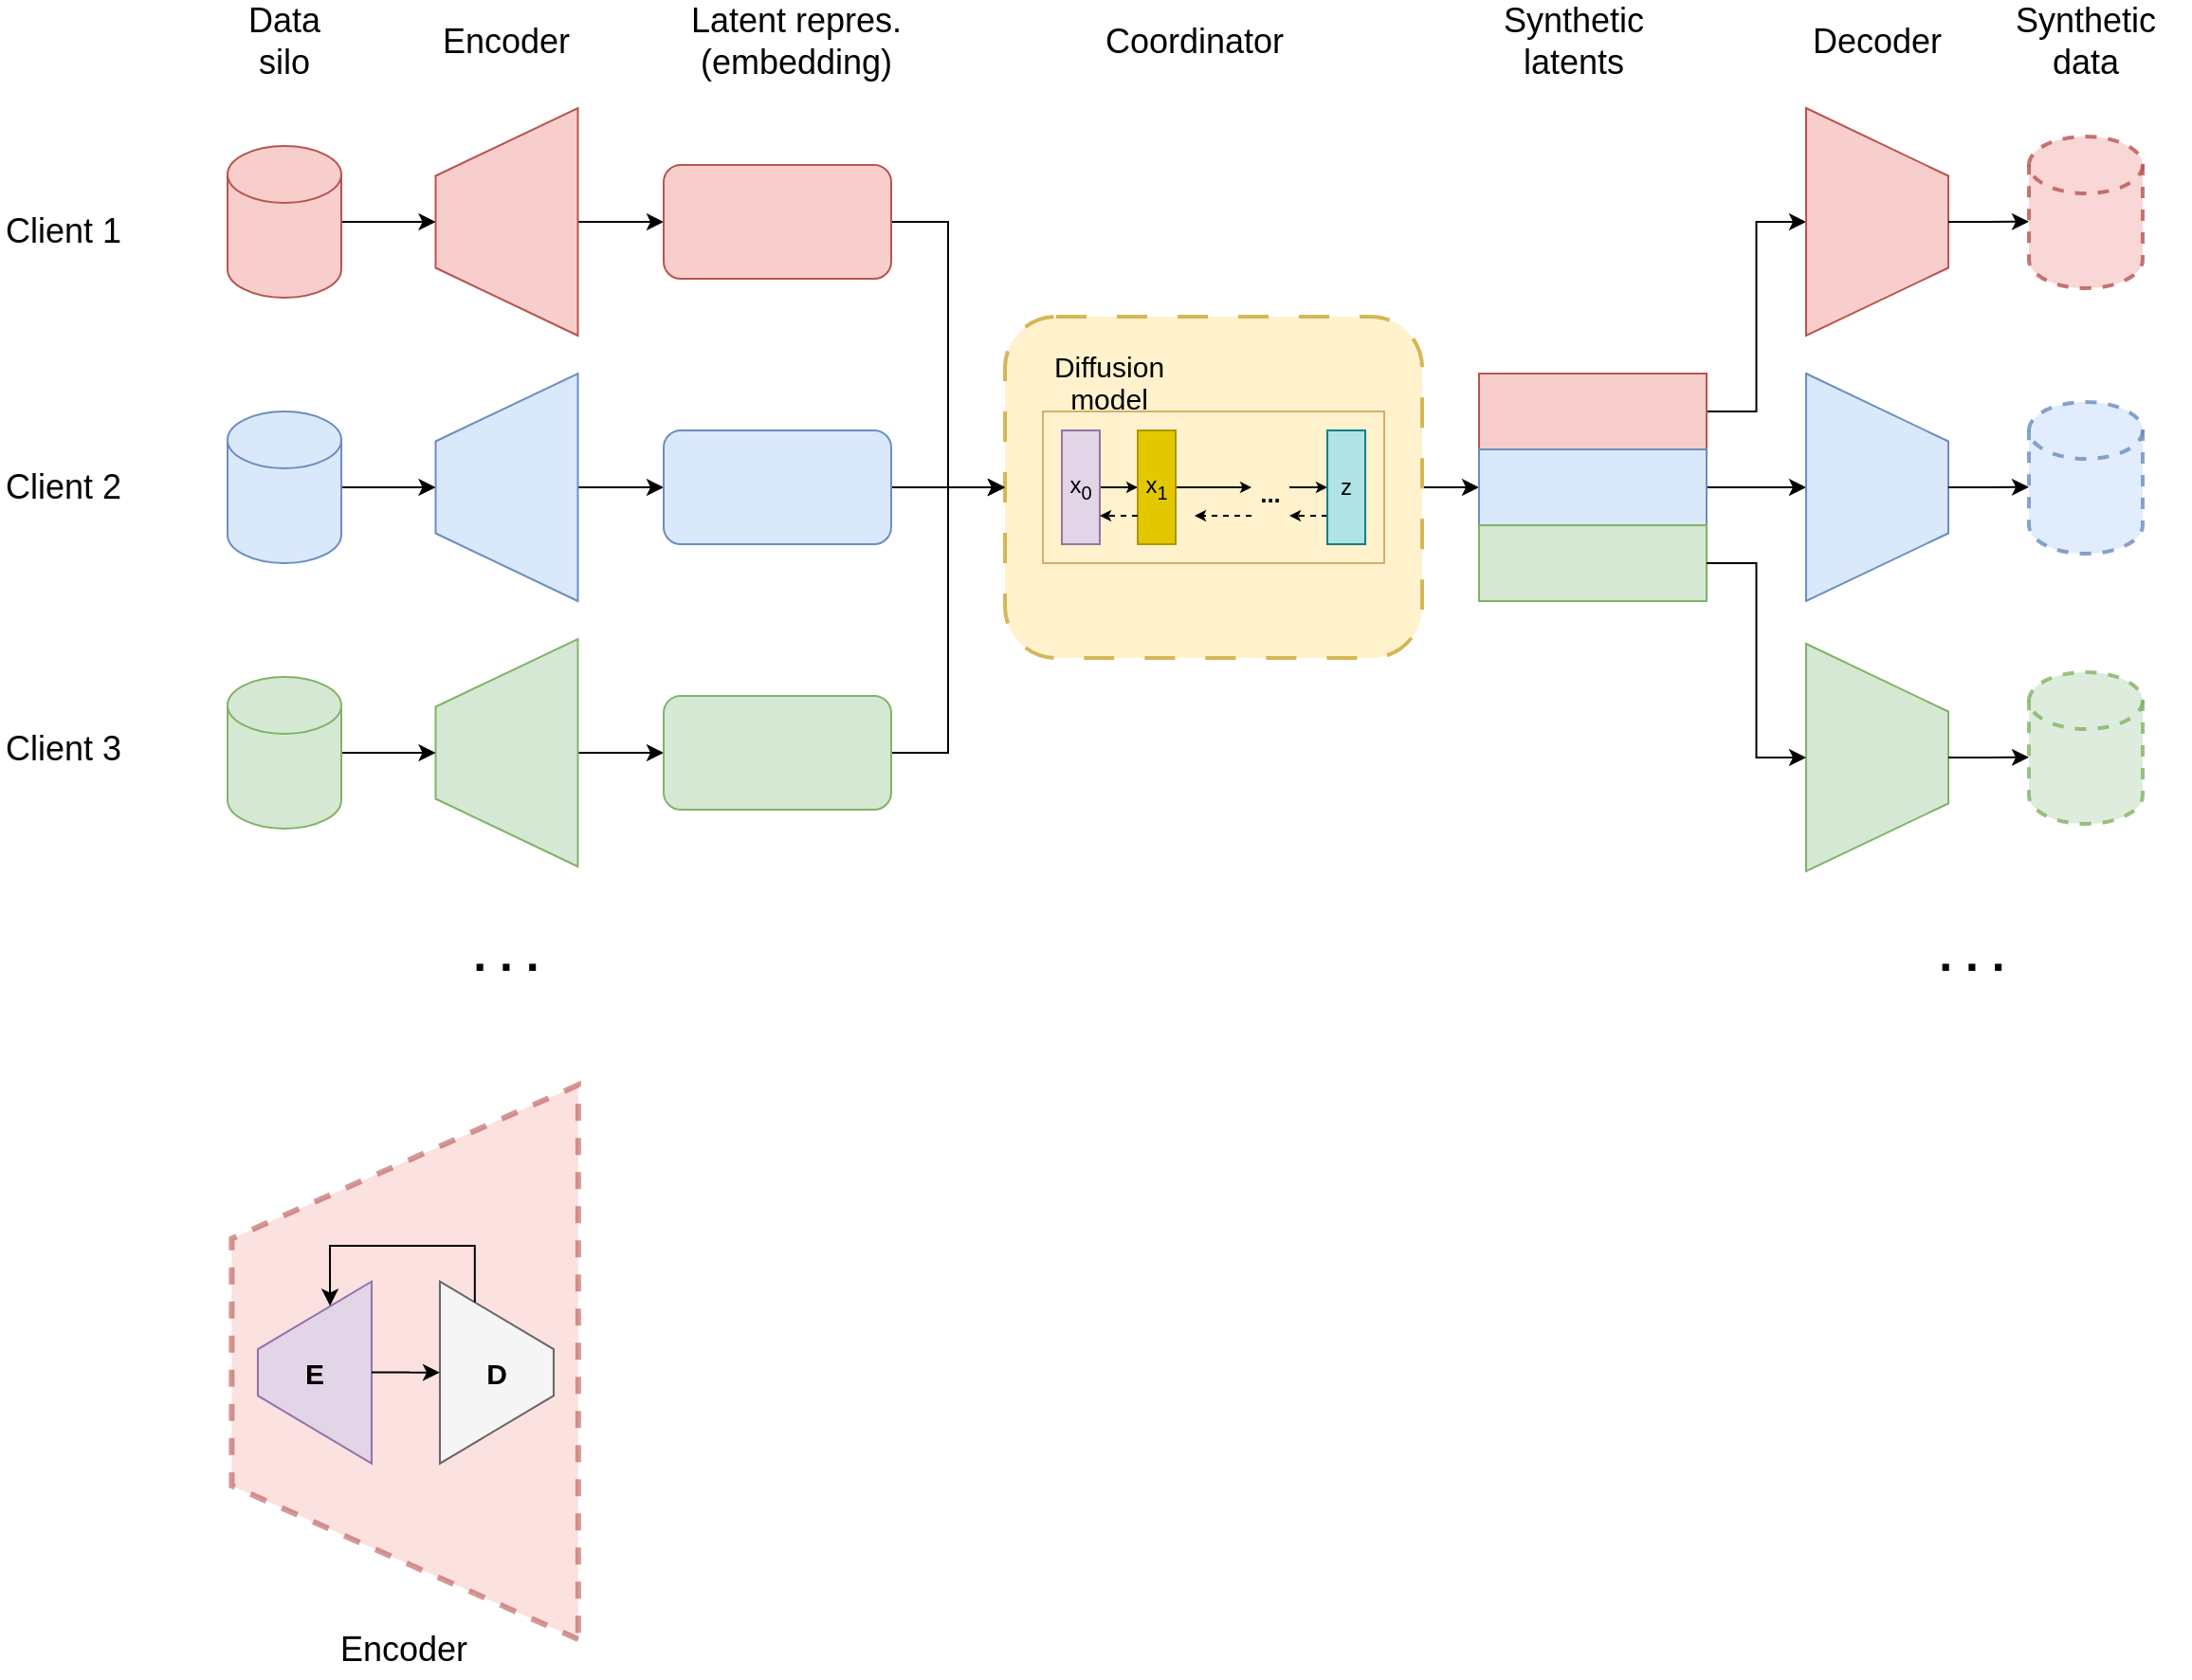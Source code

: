 <mxfile version="26.2.2">
  <diagram name="Page-1" id="JjwUheqJY2ZCm73Q5_2k">
    <mxGraphModel dx="1626" dy="2755" grid="1" gridSize="10" guides="1" tooltips="1" connect="1" arrows="1" fold="1" page="1" pageScale="1" pageWidth="2336" pageHeight="1654" math="0" shadow="0">
      <root>
        <mxCell id="0" />
        <mxCell id="1" parent="0" />
        <mxCell id="StZCGAJTF5gD0mND2wx7-48" value="" style="shape=trapezoid;perimeter=trapezoidPerimeter;whiteSpace=wrap;html=1;fixedSize=1;fillColor=#f8cecc;rotation=-90;size=81.06;strokeColor=#b85450;aspect=fixed;strokeWidth=3;dashed=1;opacity=60;" vertex="1" parent="1">
          <mxGeometry x="117.37" y="-930" width="292.38" height="182.74" as="geometry" />
        </mxCell>
        <mxCell id="StZCGAJTF5gD0mND2wx7-11" style="edgeStyle=orthogonalEdgeStyle;rounded=0;orthogonalLoop=1;jettySize=auto;html=1;exitX=0.5;exitY=1;exitDx=0;exitDy=0;entryX=0;entryY=0.5;entryDx=0;entryDy=0;" edge="1" parent="1" source="StZCGAJTF5gD0mND2wx7-1" target="StZCGAJTF5gD0mND2wx7-3">
          <mxGeometry relative="1" as="geometry" />
        </mxCell>
        <mxCell id="StZCGAJTF5gD0mND2wx7-1" value="" style="shape=trapezoid;perimeter=trapezoidPerimeter;whiteSpace=wrap;html=1;fixedSize=1;fillColor=#f8cecc;rotation=-90;size=35.75;strokeColor=#b85450;" vertex="1" parent="1">
          <mxGeometry x="257.25" y="-1477.5" width="120" height="75" as="geometry" />
        </mxCell>
        <mxCell id="StZCGAJTF5gD0mND2wx7-10" style="edgeStyle=orthogonalEdgeStyle;rounded=0;orthogonalLoop=1;jettySize=auto;html=1;exitX=1;exitY=0.5;exitDx=0;exitDy=0;exitPerimeter=0;entryX=0.5;entryY=0;entryDx=0;entryDy=0;" edge="1" parent="1" source="StZCGAJTF5gD0mND2wx7-2" target="StZCGAJTF5gD0mND2wx7-1">
          <mxGeometry relative="1" as="geometry" />
        </mxCell>
        <mxCell id="StZCGAJTF5gD0mND2wx7-2" value="" style="shape=cylinder3;whiteSpace=wrap;html=1;boundedLbl=1;backgroundOutline=1;size=15;fillColor=#f8cecc;strokeColor=#b85450;" vertex="1" parent="1">
          <mxGeometry x="170" y="-1480" width="60" height="80" as="geometry" />
        </mxCell>
        <mxCell id="StZCGAJTF5gD0mND2wx7-31" style="edgeStyle=orthogonalEdgeStyle;rounded=0;orthogonalLoop=1;jettySize=auto;html=1;exitX=1;exitY=0.5;exitDx=0;exitDy=0;entryX=0;entryY=0.5;entryDx=0;entryDy=0;" edge="1" parent="1" source="StZCGAJTF5gD0mND2wx7-3" target="StZCGAJTF5gD0mND2wx7-4">
          <mxGeometry relative="1" as="geometry" />
        </mxCell>
        <mxCell id="StZCGAJTF5gD0mND2wx7-3" value="" style="rounded=1;whiteSpace=wrap;html=1;fillColor=#f8cecc;strokeColor=#b85450;" vertex="1" parent="1">
          <mxGeometry x="400" y="-1470" width="120" height="60" as="geometry" />
        </mxCell>
        <mxCell id="StZCGAJTF5gD0mND2wx7-32" style="edgeStyle=orthogonalEdgeStyle;rounded=0;orthogonalLoop=1;jettySize=auto;html=1;entryX=0;entryY=0.5;entryDx=0;entryDy=0;" edge="1" parent="1" source="StZCGAJTF5gD0mND2wx7-4" target="StZCGAJTF5gD0mND2wx7-6">
          <mxGeometry relative="1" as="geometry" />
        </mxCell>
        <mxCell id="StZCGAJTF5gD0mND2wx7-4" value="" style="rounded=1;whiteSpace=wrap;html=1;fillColor=#fff2cc;strokeColor=#d6b656;strokeWidth=2;dashed=1;dashPattern=8 8;" vertex="1" parent="1">
          <mxGeometry x="580" y="-1390" width="220" height="180" as="geometry" />
        </mxCell>
        <mxCell id="StZCGAJTF5gD0mND2wx7-34" style="edgeStyle=orthogonalEdgeStyle;rounded=0;orthogonalLoop=1;jettySize=auto;html=1;exitX=1;exitY=0.5;exitDx=0;exitDy=0;entryX=0.5;entryY=1;entryDx=0;entryDy=0;" edge="1" parent="1" source="StZCGAJTF5gD0mND2wx7-5" target="StZCGAJTF5gD0mND2wx7-8">
          <mxGeometry relative="1" as="geometry" />
        </mxCell>
        <mxCell id="StZCGAJTF5gD0mND2wx7-5" value="" style="rounded=0;whiteSpace=wrap;html=1;fillColor=#f8cecc;strokeColor=#b85450;" vertex="1" parent="1">
          <mxGeometry x="830" y="-1360" width="120" height="40" as="geometry" />
        </mxCell>
        <mxCell id="StZCGAJTF5gD0mND2wx7-33" style="edgeStyle=orthogonalEdgeStyle;rounded=0;orthogonalLoop=1;jettySize=auto;html=1;entryX=0.5;entryY=1;entryDx=0;entryDy=0;" edge="1" parent="1" source="StZCGAJTF5gD0mND2wx7-6" target="StZCGAJTF5gD0mND2wx7-23">
          <mxGeometry relative="1" as="geometry" />
        </mxCell>
        <mxCell id="StZCGAJTF5gD0mND2wx7-6" value="" style="rounded=0;whiteSpace=wrap;html=1;fillColor=#dae8fc;strokeColor=#6c8ebf;" vertex="1" parent="1">
          <mxGeometry x="830" y="-1320" width="120" height="40" as="geometry" />
        </mxCell>
        <mxCell id="StZCGAJTF5gD0mND2wx7-7" value="" style="rounded=0;whiteSpace=wrap;html=1;fillColor=#d5e8d4;strokeColor=#82b366;" vertex="1" parent="1">
          <mxGeometry x="830" y="-1280" width="120" height="40" as="geometry" />
        </mxCell>
        <mxCell id="StZCGAJTF5gD0mND2wx7-8" value="" style="shape=trapezoid;perimeter=trapezoidPerimeter;whiteSpace=wrap;html=1;fixedSize=1;fillColor=#f8cecc;rotation=90;size=35.75;strokeColor=#b85450;" vertex="1" parent="1">
          <mxGeometry x="980" y="-1477.5" width="120" height="75" as="geometry" />
        </mxCell>
        <mxCell id="StZCGAJTF5gD0mND2wx7-9" value="" style="shape=cylinder3;whiteSpace=wrap;html=1;boundedLbl=1;backgroundOutline=1;size=15;fillColor=#f8cecc;strokeColor=#b85450;strokeWidth=2;dashed=1;opacity=80;" vertex="1" parent="1">
          <mxGeometry x="1120" y="-1485" width="60" height="80" as="geometry" />
        </mxCell>
        <mxCell id="StZCGAJTF5gD0mND2wx7-12" style="edgeStyle=orthogonalEdgeStyle;rounded=0;orthogonalLoop=1;jettySize=auto;html=1;exitX=0.5;exitY=0;exitDx=0;exitDy=0;entryX=0;entryY=0.561;entryDx=0;entryDy=0;entryPerimeter=0;" edge="1" parent="1" source="StZCGAJTF5gD0mND2wx7-8" target="StZCGAJTF5gD0mND2wx7-9">
          <mxGeometry relative="1" as="geometry" />
        </mxCell>
        <mxCell id="StZCGAJTF5gD0mND2wx7-13" style="edgeStyle=orthogonalEdgeStyle;rounded=0;orthogonalLoop=1;jettySize=auto;html=1;exitX=0.5;exitY=1;exitDx=0;exitDy=0;entryX=0;entryY=0.5;entryDx=0;entryDy=0;" edge="1" parent="1" source="StZCGAJTF5gD0mND2wx7-14" target="StZCGAJTF5gD0mND2wx7-17">
          <mxGeometry relative="1" as="geometry" />
        </mxCell>
        <mxCell id="StZCGAJTF5gD0mND2wx7-14" value="" style="shape=trapezoid;perimeter=trapezoidPerimeter;whiteSpace=wrap;html=1;fixedSize=1;fillColor=#dae8fc;rotation=-90;size=35.75;strokeColor=#6c8ebf;" vertex="1" parent="1">
          <mxGeometry x="257.25" y="-1337.5" width="120" height="75" as="geometry" />
        </mxCell>
        <mxCell id="StZCGAJTF5gD0mND2wx7-15" style="edgeStyle=orthogonalEdgeStyle;rounded=0;orthogonalLoop=1;jettySize=auto;html=1;exitX=1;exitY=0.5;exitDx=0;exitDy=0;exitPerimeter=0;entryX=0.5;entryY=0;entryDx=0;entryDy=0;" edge="1" parent="1" source="StZCGAJTF5gD0mND2wx7-16" target="StZCGAJTF5gD0mND2wx7-14">
          <mxGeometry relative="1" as="geometry" />
        </mxCell>
        <mxCell id="StZCGAJTF5gD0mND2wx7-16" value="" style="shape=cylinder3;whiteSpace=wrap;html=1;boundedLbl=1;backgroundOutline=1;size=15;fillColor=#dae8fc;strokeColor=#6c8ebf;" vertex="1" parent="1">
          <mxGeometry x="170" y="-1340" width="60" height="80" as="geometry" />
        </mxCell>
        <mxCell id="StZCGAJTF5gD0mND2wx7-29" style="edgeStyle=orthogonalEdgeStyle;rounded=0;orthogonalLoop=1;jettySize=auto;html=1;exitX=1;exitY=0.5;exitDx=0;exitDy=0;entryX=0;entryY=0.5;entryDx=0;entryDy=0;" edge="1" parent="1" source="StZCGAJTF5gD0mND2wx7-17" target="StZCGAJTF5gD0mND2wx7-4">
          <mxGeometry relative="1" as="geometry" />
        </mxCell>
        <mxCell id="StZCGAJTF5gD0mND2wx7-17" value="" style="rounded=1;whiteSpace=wrap;html=1;fillColor=#dae8fc;strokeColor=#6c8ebf;" vertex="1" parent="1">
          <mxGeometry x="400" y="-1330" width="120" height="60" as="geometry" />
        </mxCell>
        <mxCell id="StZCGAJTF5gD0mND2wx7-18" style="edgeStyle=orthogonalEdgeStyle;rounded=0;orthogonalLoop=1;jettySize=auto;html=1;exitX=0.5;exitY=1;exitDx=0;exitDy=0;entryX=0;entryY=0.5;entryDx=0;entryDy=0;fillColor=#d5e8d4;strokeColor=#000000;" edge="1" parent="1" source="StZCGAJTF5gD0mND2wx7-19" target="StZCGAJTF5gD0mND2wx7-22">
          <mxGeometry relative="1" as="geometry" />
        </mxCell>
        <mxCell id="StZCGAJTF5gD0mND2wx7-19" value="" style="shape=trapezoid;perimeter=trapezoidPerimeter;whiteSpace=wrap;html=1;fixedSize=1;fillColor=#d5e8d4;rotation=-90;size=35.75;strokeColor=#82b366;" vertex="1" parent="1">
          <mxGeometry x="257.25" y="-1197.5" width="120" height="75" as="geometry" />
        </mxCell>
        <mxCell id="StZCGAJTF5gD0mND2wx7-20" style="edgeStyle=orthogonalEdgeStyle;rounded=0;orthogonalLoop=1;jettySize=auto;html=1;exitX=1;exitY=0.5;exitDx=0;exitDy=0;exitPerimeter=0;entryX=0.5;entryY=0;entryDx=0;entryDy=0;fillColor=#d5e8d4;strokeColor=#000000;" edge="1" parent="1" source="StZCGAJTF5gD0mND2wx7-21" target="StZCGAJTF5gD0mND2wx7-19">
          <mxGeometry relative="1" as="geometry" />
        </mxCell>
        <mxCell id="StZCGAJTF5gD0mND2wx7-21" value="" style="shape=cylinder3;whiteSpace=wrap;html=1;boundedLbl=1;backgroundOutline=1;size=15;fillColor=#d5e8d4;strokeColor=#82b366;" vertex="1" parent="1">
          <mxGeometry x="170" y="-1200" width="60" height="80" as="geometry" />
        </mxCell>
        <mxCell id="StZCGAJTF5gD0mND2wx7-30" style="edgeStyle=orthogonalEdgeStyle;rounded=0;orthogonalLoop=1;jettySize=auto;html=1;exitX=1;exitY=0.5;exitDx=0;exitDy=0;entryX=0;entryY=0.5;entryDx=0;entryDy=0;" edge="1" parent="1" source="StZCGAJTF5gD0mND2wx7-22" target="StZCGAJTF5gD0mND2wx7-4">
          <mxGeometry relative="1" as="geometry" />
        </mxCell>
        <mxCell id="StZCGAJTF5gD0mND2wx7-22" value="" style="rounded=1;whiteSpace=wrap;html=1;fillColor=#d5e8d4;strokeColor=#82b366;" vertex="1" parent="1">
          <mxGeometry x="400" y="-1190" width="120" height="60" as="geometry" />
        </mxCell>
        <mxCell id="StZCGAJTF5gD0mND2wx7-23" value="" style="shape=trapezoid;perimeter=trapezoidPerimeter;whiteSpace=wrap;html=1;fixedSize=1;fillColor=#dae8fc;rotation=90;size=35.75;strokeColor=#6c8ebf;" vertex="1" parent="1">
          <mxGeometry x="980" y="-1337.5" width="120" height="75" as="geometry" />
        </mxCell>
        <mxCell id="StZCGAJTF5gD0mND2wx7-24" value="" style="shape=cylinder3;whiteSpace=wrap;html=1;boundedLbl=1;backgroundOutline=1;size=15;fillColor=#dae8fc;strokeColor=#6c8ebf;dashed=1;strokeWidth=2;opacity=80;" vertex="1" parent="1">
          <mxGeometry x="1120" y="-1345" width="60" height="80" as="geometry" />
        </mxCell>
        <mxCell id="StZCGAJTF5gD0mND2wx7-25" style="edgeStyle=orthogonalEdgeStyle;rounded=0;orthogonalLoop=1;jettySize=auto;html=1;exitX=0.5;exitY=0;exitDx=0;exitDy=0;entryX=0;entryY=0.561;entryDx=0;entryDy=0;entryPerimeter=0;" edge="1" parent="1" source="StZCGAJTF5gD0mND2wx7-23" target="StZCGAJTF5gD0mND2wx7-24">
          <mxGeometry relative="1" as="geometry" />
        </mxCell>
        <mxCell id="StZCGAJTF5gD0mND2wx7-26" value="" style="shape=trapezoid;perimeter=trapezoidPerimeter;whiteSpace=wrap;html=1;fixedSize=1;fillColor=#d5e8d4;rotation=90;size=35.75;strokeColor=#82b366;" vertex="1" parent="1">
          <mxGeometry x="980" y="-1195" width="120" height="75" as="geometry" />
        </mxCell>
        <mxCell id="StZCGAJTF5gD0mND2wx7-27" value="" style="shape=cylinder3;whiteSpace=wrap;html=1;boundedLbl=1;backgroundOutline=1;size=15;fillColor=#d5e8d4;strokeColor=#82b366;dashed=1;strokeWidth=2;opacity=80;" vertex="1" parent="1">
          <mxGeometry x="1120" y="-1202.5" width="60" height="80" as="geometry" />
        </mxCell>
        <mxCell id="StZCGAJTF5gD0mND2wx7-28" style="edgeStyle=orthogonalEdgeStyle;rounded=0;orthogonalLoop=1;jettySize=auto;html=1;exitX=0.5;exitY=0;exitDx=0;exitDy=0;entryX=0;entryY=0.561;entryDx=0;entryDy=0;entryPerimeter=0;" edge="1" parent="1" source="StZCGAJTF5gD0mND2wx7-26" target="StZCGAJTF5gD0mND2wx7-27">
          <mxGeometry relative="1" as="geometry" />
        </mxCell>
        <mxCell id="StZCGAJTF5gD0mND2wx7-35" style="edgeStyle=orthogonalEdgeStyle;rounded=0;orthogonalLoop=1;jettySize=auto;html=1;exitX=1;exitY=0.5;exitDx=0;exitDy=0;entryX=0.5;entryY=1;entryDx=0;entryDy=0;" edge="1" parent="1" source="StZCGAJTF5gD0mND2wx7-7" target="StZCGAJTF5gD0mND2wx7-26">
          <mxGeometry relative="1" as="geometry" />
        </mxCell>
        <mxCell id="StZCGAJTF5gD0mND2wx7-37" value="&lt;font style=&quot;font-size: 18px;&quot;&gt;Data silo&lt;/font&gt;" style="text;html=1;align=center;verticalAlign=middle;whiteSpace=wrap;rounded=0;" vertex="1" parent="1">
          <mxGeometry x="170" y="-1550" width="60" height="30" as="geometry" />
        </mxCell>
        <mxCell id="StZCGAJTF5gD0mND2wx7-38" value="&lt;font style=&quot;font-size: 18px;&quot;&gt;Encoder&lt;/font&gt;" style="text;html=1;align=center;verticalAlign=middle;whiteSpace=wrap;rounded=0;" vertex="1" parent="1">
          <mxGeometry x="287.25" y="-1550" width="60" height="30" as="geometry" />
        </mxCell>
        <mxCell id="StZCGAJTF5gD0mND2wx7-39" value="&lt;font style=&quot;font-size: 18px;&quot;&gt;Latent repres. (embedding)&lt;/font&gt;" style="text;html=1;align=center;verticalAlign=middle;whiteSpace=wrap;rounded=0;" vertex="1" parent="1">
          <mxGeometry x="409.75" y="-1550" width="120" height="30" as="geometry" />
        </mxCell>
        <mxCell id="StZCGAJTF5gD0mND2wx7-40" value="&lt;font style=&quot;font-size: 18px;&quot;&gt;Coordinator&lt;/font&gt;" style="text;html=1;align=center;verticalAlign=middle;whiteSpace=wrap;rounded=0;" vertex="1" parent="1">
          <mxGeometry x="620" y="-1550" width="120" height="30" as="geometry" />
        </mxCell>
        <mxCell id="StZCGAJTF5gD0mND2wx7-41" value="&lt;font style=&quot;font-size: 18px;&quot;&gt;Synthetic latents&lt;/font&gt;" style="text;html=1;align=center;verticalAlign=middle;whiteSpace=wrap;rounded=0;" vertex="1" parent="1">
          <mxGeometry x="820" y="-1550" width="120" height="30" as="geometry" />
        </mxCell>
        <mxCell id="StZCGAJTF5gD0mND2wx7-42" value="&lt;font style=&quot;font-size: 18px;&quot;&gt;Decoder&lt;/font&gt;" style="text;html=1;align=center;verticalAlign=middle;whiteSpace=wrap;rounded=0;" vertex="1" parent="1">
          <mxGeometry x="980" y="-1550" width="120" height="30" as="geometry" />
        </mxCell>
        <mxCell id="StZCGAJTF5gD0mND2wx7-43" value="&lt;font style=&quot;font-size: 18px;&quot;&gt;Synthetic data&lt;/font&gt;" style="text;html=1;align=center;verticalAlign=middle;whiteSpace=wrap;rounded=0;" vertex="1" parent="1">
          <mxGeometry x="1095" y="-1550" width="110" height="30" as="geometry" />
        </mxCell>
        <mxCell id="StZCGAJTF5gD0mND2wx7-45" value="&lt;font style=&quot;font-size: 18px;&quot;&gt;Encoder&lt;/font&gt;" style="text;html=1;align=center;verticalAlign=middle;whiteSpace=wrap;rounded=0;" vertex="1" parent="1">
          <mxGeometry x="232.56" y="-702.17" width="60" height="30" as="geometry" />
        </mxCell>
        <mxCell id="StZCGAJTF5gD0mND2wx7-50" value="" style="group;fontStyle=1" vertex="1" connectable="0" parent="1">
          <mxGeometry x="185.99" y="-881.17" width="60" height="96" as="geometry" />
        </mxCell>
        <mxCell id="StZCGAJTF5gD0mND2wx7-46" value="" style="shape=trapezoid;perimeter=trapezoidPerimeter;whiteSpace=wrap;html=1;fixedSize=1;fillColor=#e1d5e7;rotation=-90;size=35.75;strokeColor=#9673a6;movable=1;resizable=1;rotatable=1;deletable=1;editable=1;locked=0;connectable=1;aspect=fixed;" vertex="1" parent="StZCGAJTF5gD0mND2wx7-50">
          <mxGeometry x="-18" y="18" width="96" height="60" as="geometry" />
        </mxCell>
        <mxCell id="StZCGAJTF5gD0mND2wx7-49" value="&lt;font style=&quot;font-size: 15px;&quot;&gt;E&lt;/font&gt;" style="text;html=1;align=center;verticalAlign=middle;whiteSpace=wrap;rounded=0;fontStyle=1" vertex="1" parent="StZCGAJTF5gD0mND2wx7-50">
          <mxGeometry x="20" y="30.75" width="20" height="34.5" as="geometry" />
        </mxCell>
        <mxCell id="StZCGAJTF5gD0mND2wx7-52" value="" style="group" vertex="1" connectable="0" parent="1">
          <mxGeometry x="281.99" y="-881.17" width="60" height="96" as="geometry" />
        </mxCell>
        <mxCell id="StZCGAJTF5gD0mND2wx7-47" value="" style="shape=trapezoid;perimeter=trapezoidPerimeter;whiteSpace=wrap;html=1;fixedSize=1;fillColor=#f5f5f5;rotation=90;size=35.75;strokeColor=#666666;movable=1;resizable=1;rotatable=1;deletable=1;editable=1;locked=0;connectable=1;aspect=fixed;fontColor=#333333;" vertex="1" parent="StZCGAJTF5gD0mND2wx7-52">
          <mxGeometry x="-18" y="18" width="96" height="60" as="geometry" />
        </mxCell>
        <mxCell id="StZCGAJTF5gD0mND2wx7-51" value="&lt;font style=&quot;font-size: 15px;&quot;&gt;D&lt;/font&gt;" style="text;html=1;align=center;verticalAlign=middle;whiteSpace=wrap;rounded=0;fontStyle=1" vertex="1" parent="StZCGAJTF5gD0mND2wx7-52">
          <mxGeometry x="20" y="30.75" width="20" height="34.5" as="geometry" />
        </mxCell>
        <mxCell id="StZCGAJTF5gD0mND2wx7-53" style="edgeStyle=orthogonalEdgeStyle;rounded=0;orthogonalLoop=1;jettySize=auto;html=1;entryX=0.5;entryY=1;entryDx=0;entryDy=0;" edge="1" parent="1" source="StZCGAJTF5gD0mND2wx7-46" target="StZCGAJTF5gD0mND2wx7-47">
          <mxGeometry relative="1" as="geometry" />
        </mxCell>
        <mxCell id="StZCGAJTF5gD0mND2wx7-54" style="edgeStyle=orthogonalEdgeStyle;rounded=0;orthogonalLoop=1;jettySize=auto;html=1;entryX=0.866;entryY=0.634;entryDx=0;entryDy=0;entryPerimeter=0;exitX=0;exitY=0.75;exitDx=0;exitDy=0;" edge="1" parent="1" source="StZCGAJTF5gD0mND2wx7-47" target="StZCGAJTF5gD0mND2wx7-46">
          <mxGeometry relative="1" as="geometry">
            <Array as="points">
              <mxPoint x="300.31" y="-900" />
              <mxPoint x="224.31" y="-900" />
            </Array>
          </mxGeometry>
        </mxCell>
        <mxCell id="StZCGAJTF5gD0mND2wx7-55" value="&lt;font style=&quot;font-size: 25px;&quot;&gt;&lt;b style=&quot;&quot;&gt;. . .&lt;/b&gt;&lt;/font&gt;" style="text;html=1;align=center;verticalAlign=middle;whiteSpace=wrap;rounded=0;" vertex="1" parent="1">
          <mxGeometry x="287.25" y="-1070" width="60" height="30" as="geometry" />
        </mxCell>
        <mxCell id="StZCGAJTF5gD0mND2wx7-56" value="&lt;font style=&quot;font-size: 25px;&quot;&gt;&lt;b style=&quot;&quot;&gt;. . .&lt;/b&gt;&lt;/font&gt;" style="text;html=1;align=center;verticalAlign=middle;whiteSpace=wrap;rounded=0;" vertex="1" parent="1">
          <mxGeometry x="1060" y="-1070" width="60" height="30" as="geometry" />
        </mxCell>
        <mxCell id="StZCGAJTF5gD0mND2wx7-71" value="" style="group" vertex="1" connectable="0" parent="1">
          <mxGeometry x="600" y="-1340" width="180" height="80" as="geometry" />
        </mxCell>
        <mxCell id="StZCGAJTF5gD0mND2wx7-69" value="" style="rounded=0;whiteSpace=wrap;html=1;fillColor=none;strokeColor=#D5AE6B;" vertex="1" parent="StZCGAJTF5gD0mND2wx7-71">
          <mxGeometry width="180" height="80" as="geometry" />
        </mxCell>
        <mxCell id="StZCGAJTF5gD0mND2wx7-62" style="edgeStyle=orthogonalEdgeStyle;rounded=0;orthogonalLoop=1;jettySize=auto;html=1;entryX=0;entryY=0.5;entryDx=0;entryDy=0;startSize=6;endSize=3;" edge="1" parent="StZCGAJTF5gD0mND2wx7-71" source="StZCGAJTF5gD0mND2wx7-57" target="StZCGAJTF5gD0mND2wx7-58">
          <mxGeometry relative="1" as="geometry" />
        </mxCell>
        <mxCell id="StZCGAJTF5gD0mND2wx7-57" value="x&lt;sub&gt;0&lt;/sub&gt;" style="rounded=0;whiteSpace=wrap;html=1;fillColor=#e1d5e7;strokeColor=#9673a6;" vertex="1" parent="StZCGAJTF5gD0mND2wx7-71">
          <mxGeometry x="10" y="10" width="20" height="60" as="geometry" />
        </mxCell>
        <mxCell id="StZCGAJTF5gD0mND2wx7-63" style="edgeStyle=orthogonalEdgeStyle;rounded=0;orthogonalLoop=1;jettySize=auto;html=1;entryX=0;entryY=0.5;entryDx=0;entryDy=0;endSize=3;" edge="1" parent="StZCGAJTF5gD0mND2wx7-71" source="StZCGAJTF5gD0mND2wx7-58">
          <mxGeometry relative="1" as="geometry">
            <mxPoint x="110" y="40" as="targetPoint" />
          </mxGeometry>
        </mxCell>
        <mxCell id="StZCGAJTF5gD0mND2wx7-58" value="x&lt;sub&gt;1&lt;/sub&gt;" style="rounded=0;whiteSpace=wrap;html=1;fillColor=#e3c800;strokeColor=#B09500;fontColor=#000000;" vertex="1" parent="StZCGAJTF5gD0mND2wx7-71">
          <mxGeometry x="50" y="10" width="20" height="60" as="geometry" />
        </mxCell>
        <mxCell id="StZCGAJTF5gD0mND2wx7-64" style="edgeStyle=orthogonalEdgeStyle;rounded=0;orthogonalLoop=1;jettySize=auto;html=1;exitX=1;exitY=0.5;exitDx=0;exitDy=0;entryX=0;entryY=0.5;entryDx=0;entryDy=0;endSize=3;" edge="1" parent="StZCGAJTF5gD0mND2wx7-71" target="StZCGAJTF5gD0mND2wx7-60">
          <mxGeometry relative="1" as="geometry">
            <mxPoint x="130" y="40" as="sourcePoint" />
          </mxGeometry>
        </mxCell>
        <mxCell id="StZCGAJTF5gD0mND2wx7-66" style="edgeStyle=orthogonalEdgeStyle;rounded=0;orthogonalLoop=1;jettySize=auto;html=1;exitX=0;exitY=0.75;exitDx=0;exitDy=0;dashed=1;endSize=3;" edge="1" parent="StZCGAJTF5gD0mND2wx7-71">
          <mxGeometry relative="1" as="geometry">
            <mxPoint x="130" y="54.957" as="targetPoint" />
            <mxPoint x="150" y="55" as="sourcePoint" />
          </mxGeometry>
        </mxCell>
        <mxCell id="StZCGAJTF5gD0mND2wx7-60" value="z" style="rounded=0;whiteSpace=wrap;html=1;fillColor=#b0e3e6;strokeColor=#0e8088;" vertex="1" parent="StZCGAJTF5gD0mND2wx7-71">
          <mxGeometry x="150" y="10" width="20" height="60" as="geometry" />
        </mxCell>
        <mxCell id="StZCGAJTF5gD0mND2wx7-65" value="&lt;font style=&quot;font-size: 13px;&quot;&gt;&lt;b style=&quot;&quot;&gt;...&lt;/b&gt;&lt;/font&gt;" style="text;html=1;align=center;verticalAlign=middle;whiteSpace=wrap;rounded=0;" vertex="1" parent="StZCGAJTF5gD0mND2wx7-71">
          <mxGeometry x="110" y="30" width="20" height="25" as="geometry" />
        </mxCell>
        <mxCell id="StZCGAJTF5gD0mND2wx7-67" style="edgeStyle=orthogonalEdgeStyle;rounded=0;orthogonalLoop=1;jettySize=auto;html=1;dashed=1;endSize=3;" edge="1" parent="StZCGAJTF5gD0mND2wx7-71">
          <mxGeometry relative="1" as="geometry">
            <mxPoint x="80" y="54.997" as="targetPoint" />
            <mxPoint x="110" y="55" as="sourcePoint" />
          </mxGeometry>
        </mxCell>
        <mxCell id="StZCGAJTF5gD0mND2wx7-68" style="edgeStyle=orthogonalEdgeStyle;rounded=0;orthogonalLoop=1;jettySize=auto;html=1;exitX=0;exitY=0.75;exitDx=0;exitDy=0;dashed=1;endSize=3;" edge="1" parent="StZCGAJTF5gD0mND2wx7-71">
          <mxGeometry relative="1" as="geometry">
            <mxPoint x="30" y="54.997" as="targetPoint" />
            <mxPoint x="50" y="55.04" as="sourcePoint" />
          </mxGeometry>
        </mxCell>
        <mxCell id="StZCGAJTF5gD0mND2wx7-72" value="&lt;font style=&quot;font-size: 15px; line-height: 100%;&quot;&gt;Diffusion model&lt;/font&gt;" style="text;html=1;align=center;verticalAlign=middle;whiteSpace=wrap;rounded=0;" vertex="1" parent="1">
          <mxGeometry x="600" y="-1370" width="70" height="30" as="geometry" />
        </mxCell>
        <mxCell id="StZCGAJTF5gD0mND2wx7-73" value="&lt;font style=&quot;font-size: 18px;&quot;&gt;Client 1&lt;/font&gt;" style="text;html=1;align=center;verticalAlign=middle;whiteSpace=wrap;rounded=0;" vertex="1" parent="1">
          <mxGeometry x="50" y="-1450" width="67.37" height="30" as="geometry" />
        </mxCell>
        <mxCell id="StZCGAJTF5gD0mND2wx7-74" value="&lt;font style=&quot;font-size: 18px;&quot;&gt;Client 2&lt;/font&gt;" style="text;html=1;align=center;verticalAlign=middle;whiteSpace=wrap;rounded=0;" vertex="1" parent="1">
          <mxGeometry x="50" y="-1315" width="67.37" height="30" as="geometry" />
        </mxCell>
        <mxCell id="StZCGAJTF5gD0mND2wx7-75" value="&lt;font style=&quot;font-size: 18px;&quot;&gt;Client 3&lt;/font&gt;" style="text;html=1;align=center;verticalAlign=middle;whiteSpace=wrap;rounded=0;" vertex="1" parent="1">
          <mxGeometry x="50" y="-1177.5" width="67.37" height="30" as="geometry" />
        </mxCell>
      </root>
    </mxGraphModel>
  </diagram>
</mxfile>
